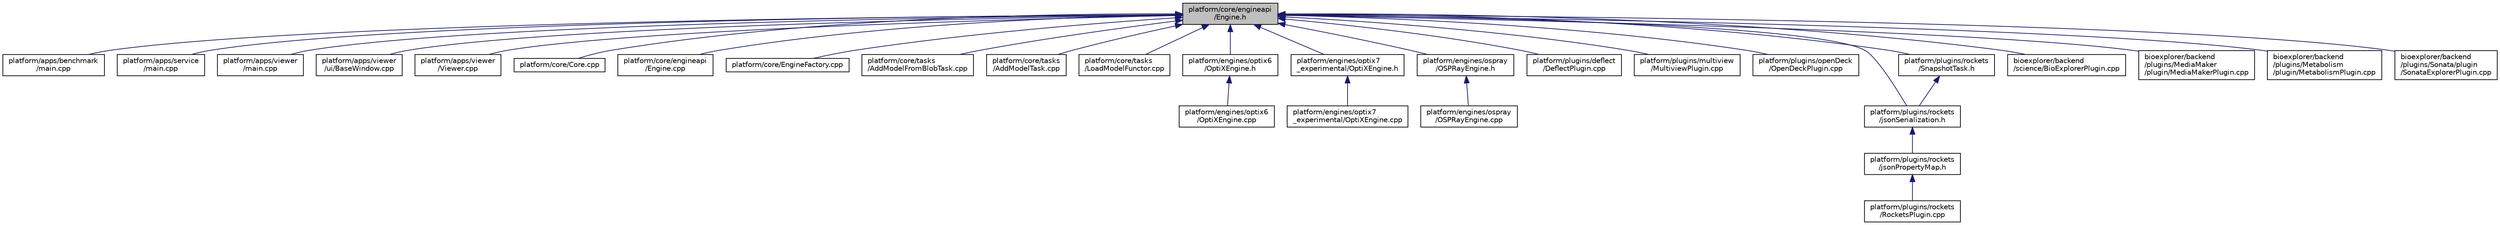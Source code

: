 digraph "platform/core/engineapi/Engine.h"
{
 // LATEX_PDF_SIZE
  edge [fontname="Helvetica",fontsize="10",labelfontname="Helvetica",labelfontsize="10"];
  node [fontname="Helvetica",fontsize="10",shape=record];
  Node1 [label="platform/core/engineapi\l/Engine.h",height=0.2,width=0.4,color="black", fillcolor="grey75", style="filled", fontcolor="black",tooltip=" "];
  Node1 -> Node2 [dir="back",color="midnightblue",fontsize="10",style="solid",fontname="Helvetica"];
  Node2 [label="platform/apps/benchmark\l/main.cpp",height=0.2,width=0.4,color="black", fillcolor="white", style="filled",URL="$d6/d12/benchmark_2main_8cpp.html",tooltip=" "];
  Node1 -> Node3 [dir="back",color="midnightblue",fontsize="10",style="solid",fontname="Helvetica"];
  Node3 [label="platform/apps/service\l/main.cpp",height=0.2,width=0.4,color="black", fillcolor="white", style="filled",URL="$d9/d1c/service_2main_8cpp.html",tooltip=" "];
  Node1 -> Node4 [dir="back",color="midnightblue",fontsize="10",style="solid",fontname="Helvetica"];
  Node4 [label="platform/apps/viewer\l/main.cpp",height=0.2,width=0.4,color="black", fillcolor="white", style="filled",URL="$d8/dc7/viewer_2main_8cpp.html",tooltip=" "];
  Node1 -> Node5 [dir="back",color="midnightblue",fontsize="10",style="solid",fontname="Helvetica"];
  Node5 [label="platform/apps/viewer\l/ui/BaseWindow.cpp",height=0.2,width=0.4,color="black", fillcolor="white", style="filled",URL="$de/d43/BaseWindow_8cpp.html",tooltip=" "];
  Node1 -> Node6 [dir="back",color="midnightblue",fontsize="10",style="solid",fontname="Helvetica"];
  Node6 [label="platform/apps/viewer\l/Viewer.cpp",height=0.2,width=0.4,color="black", fillcolor="white", style="filled",URL="$d0/d5b/Viewer_8cpp.html",tooltip=" "];
  Node1 -> Node7 [dir="back",color="midnightblue",fontsize="10",style="solid",fontname="Helvetica"];
  Node7 [label="platform/core/Core.cpp",height=0.2,width=0.4,color="black", fillcolor="white", style="filled",URL="$d6/d27/Core_8cpp.html",tooltip=" "];
  Node1 -> Node8 [dir="back",color="midnightblue",fontsize="10",style="solid",fontname="Helvetica"];
  Node8 [label="platform/core/engineapi\l/Engine.cpp",height=0.2,width=0.4,color="black", fillcolor="white", style="filled",URL="$d6/d0c/Engine_8cpp.html",tooltip=" "];
  Node1 -> Node9 [dir="back",color="midnightblue",fontsize="10",style="solid",fontname="Helvetica"];
  Node9 [label="platform/core/EngineFactory.cpp",height=0.2,width=0.4,color="black", fillcolor="white", style="filled",URL="$d2/dd6/EngineFactory_8cpp.html",tooltip=" "];
  Node1 -> Node10 [dir="back",color="midnightblue",fontsize="10",style="solid",fontname="Helvetica"];
  Node10 [label="platform/core/tasks\l/AddModelFromBlobTask.cpp",height=0.2,width=0.4,color="black", fillcolor="white", style="filled",URL="$d6/d65/AddModelFromBlobTask_8cpp.html",tooltip=" "];
  Node1 -> Node11 [dir="back",color="midnightblue",fontsize="10",style="solid",fontname="Helvetica"];
  Node11 [label="platform/core/tasks\l/AddModelTask.cpp",height=0.2,width=0.4,color="black", fillcolor="white", style="filled",URL="$dd/dd0/AddModelTask_8cpp.html",tooltip=" "];
  Node1 -> Node12 [dir="back",color="midnightblue",fontsize="10",style="solid",fontname="Helvetica"];
  Node12 [label="platform/core/tasks\l/LoadModelFunctor.cpp",height=0.2,width=0.4,color="black", fillcolor="white", style="filled",URL="$dd/d96/LoadModelFunctor_8cpp.html",tooltip=" "];
  Node1 -> Node13 [dir="back",color="midnightblue",fontsize="10",style="solid",fontname="Helvetica"];
  Node13 [label="platform/engines/optix6\l/OptiXEngine.h",height=0.2,width=0.4,color="black", fillcolor="white", style="filled",URL="$d0/dbe/optix6_2OptiXEngine_8h.html",tooltip=" "];
  Node13 -> Node14 [dir="back",color="midnightblue",fontsize="10",style="solid",fontname="Helvetica"];
  Node14 [label="platform/engines/optix6\l/OptiXEngine.cpp",height=0.2,width=0.4,color="black", fillcolor="white", style="filled",URL="$d7/dfd/optix6_2OptiXEngine_8cpp.html",tooltip=" "];
  Node1 -> Node15 [dir="back",color="midnightblue",fontsize="10",style="solid",fontname="Helvetica"];
  Node15 [label="platform/engines/optix7\l_experimental/OptiXEngine.h",height=0.2,width=0.4,color="black", fillcolor="white", style="filled",URL="$d0/d61/optix7__experimental_2OptiXEngine_8h.html",tooltip=" "];
  Node15 -> Node16 [dir="back",color="midnightblue",fontsize="10",style="solid",fontname="Helvetica"];
  Node16 [label="platform/engines/optix7\l_experimental/OptiXEngine.cpp",height=0.2,width=0.4,color="black", fillcolor="white", style="filled",URL="$d5/dfe/optix7__experimental_2OptiXEngine_8cpp.html",tooltip=" "];
  Node1 -> Node17 [dir="back",color="midnightblue",fontsize="10",style="solid",fontname="Helvetica"];
  Node17 [label="platform/engines/ospray\l/OSPRayEngine.h",height=0.2,width=0.4,color="black", fillcolor="white", style="filled",URL="$d8/d5f/OSPRayEngine_8h.html",tooltip=" "];
  Node17 -> Node18 [dir="back",color="midnightblue",fontsize="10",style="solid",fontname="Helvetica"];
  Node18 [label="platform/engines/ospray\l/OSPRayEngine.cpp",height=0.2,width=0.4,color="black", fillcolor="white", style="filled",URL="$db/dcc/OSPRayEngine_8cpp.html",tooltip=" "];
  Node1 -> Node19 [dir="back",color="midnightblue",fontsize="10",style="solid",fontname="Helvetica"];
  Node19 [label="platform/plugins/deflect\l/DeflectPlugin.cpp",height=0.2,width=0.4,color="black", fillcolor="white", style="filled",URL="$d8/d57/DeflectPlugin_8cpp.html",tooltip=" "];
  Node1 -> Node20 [dir="back",color="midnightblue",fontsize="10",style="solid",fontname="Helvetica"];
  Node20 [label="platform/plugins/multiview\l/MultiviewPlugin.cpp",height=0.2,width=0.4,color="black", fillcolor="white", style="filled",URL="$d3/d8d/MultiviewPlugin_8cpp.html",tooltip=" "];
  Node1 -> Node21 [dir="back",color="midnightblue",fontsize="10",style="solid",fontname="Helvetica"];
  Node21 [label="platform/plugins/openDeck\l/OpenDeckPlugin.cpp",height=0.2,width=0.4,color="black", fillcolor="white", style="filled",URL="$df/de6/OpenDeckPlugin_8cpp.html",tooltip=" "];
  Node1 -> Node22 [dir="back",color="midnightblue",fontsize="10",style="solid",fontname="Helvetica"];
  Node22 [label="platform/plugins/rockets\l/jsonSerialization.h",height=0.2,width=0.4,color="black", fillcolor="white", style="filled",URL="$d4/d2c/jsonSerialization_8h.html",tooltip=" "];
  Node22 -> Node23 [dir="back",color="midnightblue",fontsize="10",style="solid",fontname="Helvetica"];
  Node23 [label="platform/plugins/rockets\l/jsonPropertyMap.h",height=0.2,width=0.4,color="black", fillcolor="white", style="filled",URL="$d7/df7/jsonPropertyMap_8h.html",tooltip=" "];
  Node23 -> Node24 [dir="back",color="midnightblue",fontsize="10",style="solid",fontname="Helvetica"];
  Node24 [label="platform/plugins/rockets\l/RocketsPlugin.cpp",height=0.2,width=0.4,color="black", fillcolor="white", style="filled",URL="$d8/dc1/RocketsPlugin_8cpp.html",tooltip=" "];
  Node1 -> Node25 [dir="back",color="midnightblue",fontsize="10",style="solid",fontname="Helvetica"];
  Node25 [label="platform/plugins/rockets\l/SnapshotTask.h",height=0.2,width=0.4,color="black", fillcolor="white", style="filled",URL="$d4/de5/SnapshotTask_8h.html",tooltip=" "];
  Node25 -> Node22 [dir="back",color="midnightblue",fontsize="10",style="solid",fontname="Helvetica"];
  Node1 -> Node26 [dir="back",color="midnightblue",fontsize="10",style="solid",fontname="Helvetica"];
  Node26 [label="bioexplorer/backend\l/science/BioExplorerPlugin.cpp",height=0.2,width=0.4,color="black", fillcolor="white", style="filled",URL="$d2/d19/BioExplorerPlugin_8cpp.html",tooltip=" "];
  Node1 -> Node27 [dir="back",color="midnightblue",fontsize="10",style="solid",fontname="Helvetica"];
  Node27 [label="bioexplorer/backend\l/plugins/MediaMaker\l/plugin/MediaMakerPlugin.cpp",height=0.2,width=0.4,color="black", fillcolor="white", style="filled",URL="$dd/d9e/MediaMakerPlugin_8cpp.html",tooltip=" "];
  Node1 -> Node28 [dir="back",color="midnightblue",fontsize="10",style="solid",fontname="Helvetica"];
  Node28 [label="bioexplorer/backend\l/plugins/Metabolism\l/plugin/MetabolismPlugin.cpp",height=0.2,width=0.4,color="black", fillcolor="white", style="filled",URL="$df/d71/MetabolismPlugin_8cpp.html",tooltip=" "];
  Node1 -> Node29 [dir="back",color="midnightblue",fontsize="10",style="solid",fontname="Helvetica"];
  Node29 [label="bioexplorer/backend\l/plugins/Sonata/plugin\l/SonataExplorerPlugin.cpp",height=0.2,width=0.4,color="black", fillcolor="white", style="filled",URL="$d4/d2c/SonataExplorerPlugin_8cpp.html",tooltip=" "];
}
